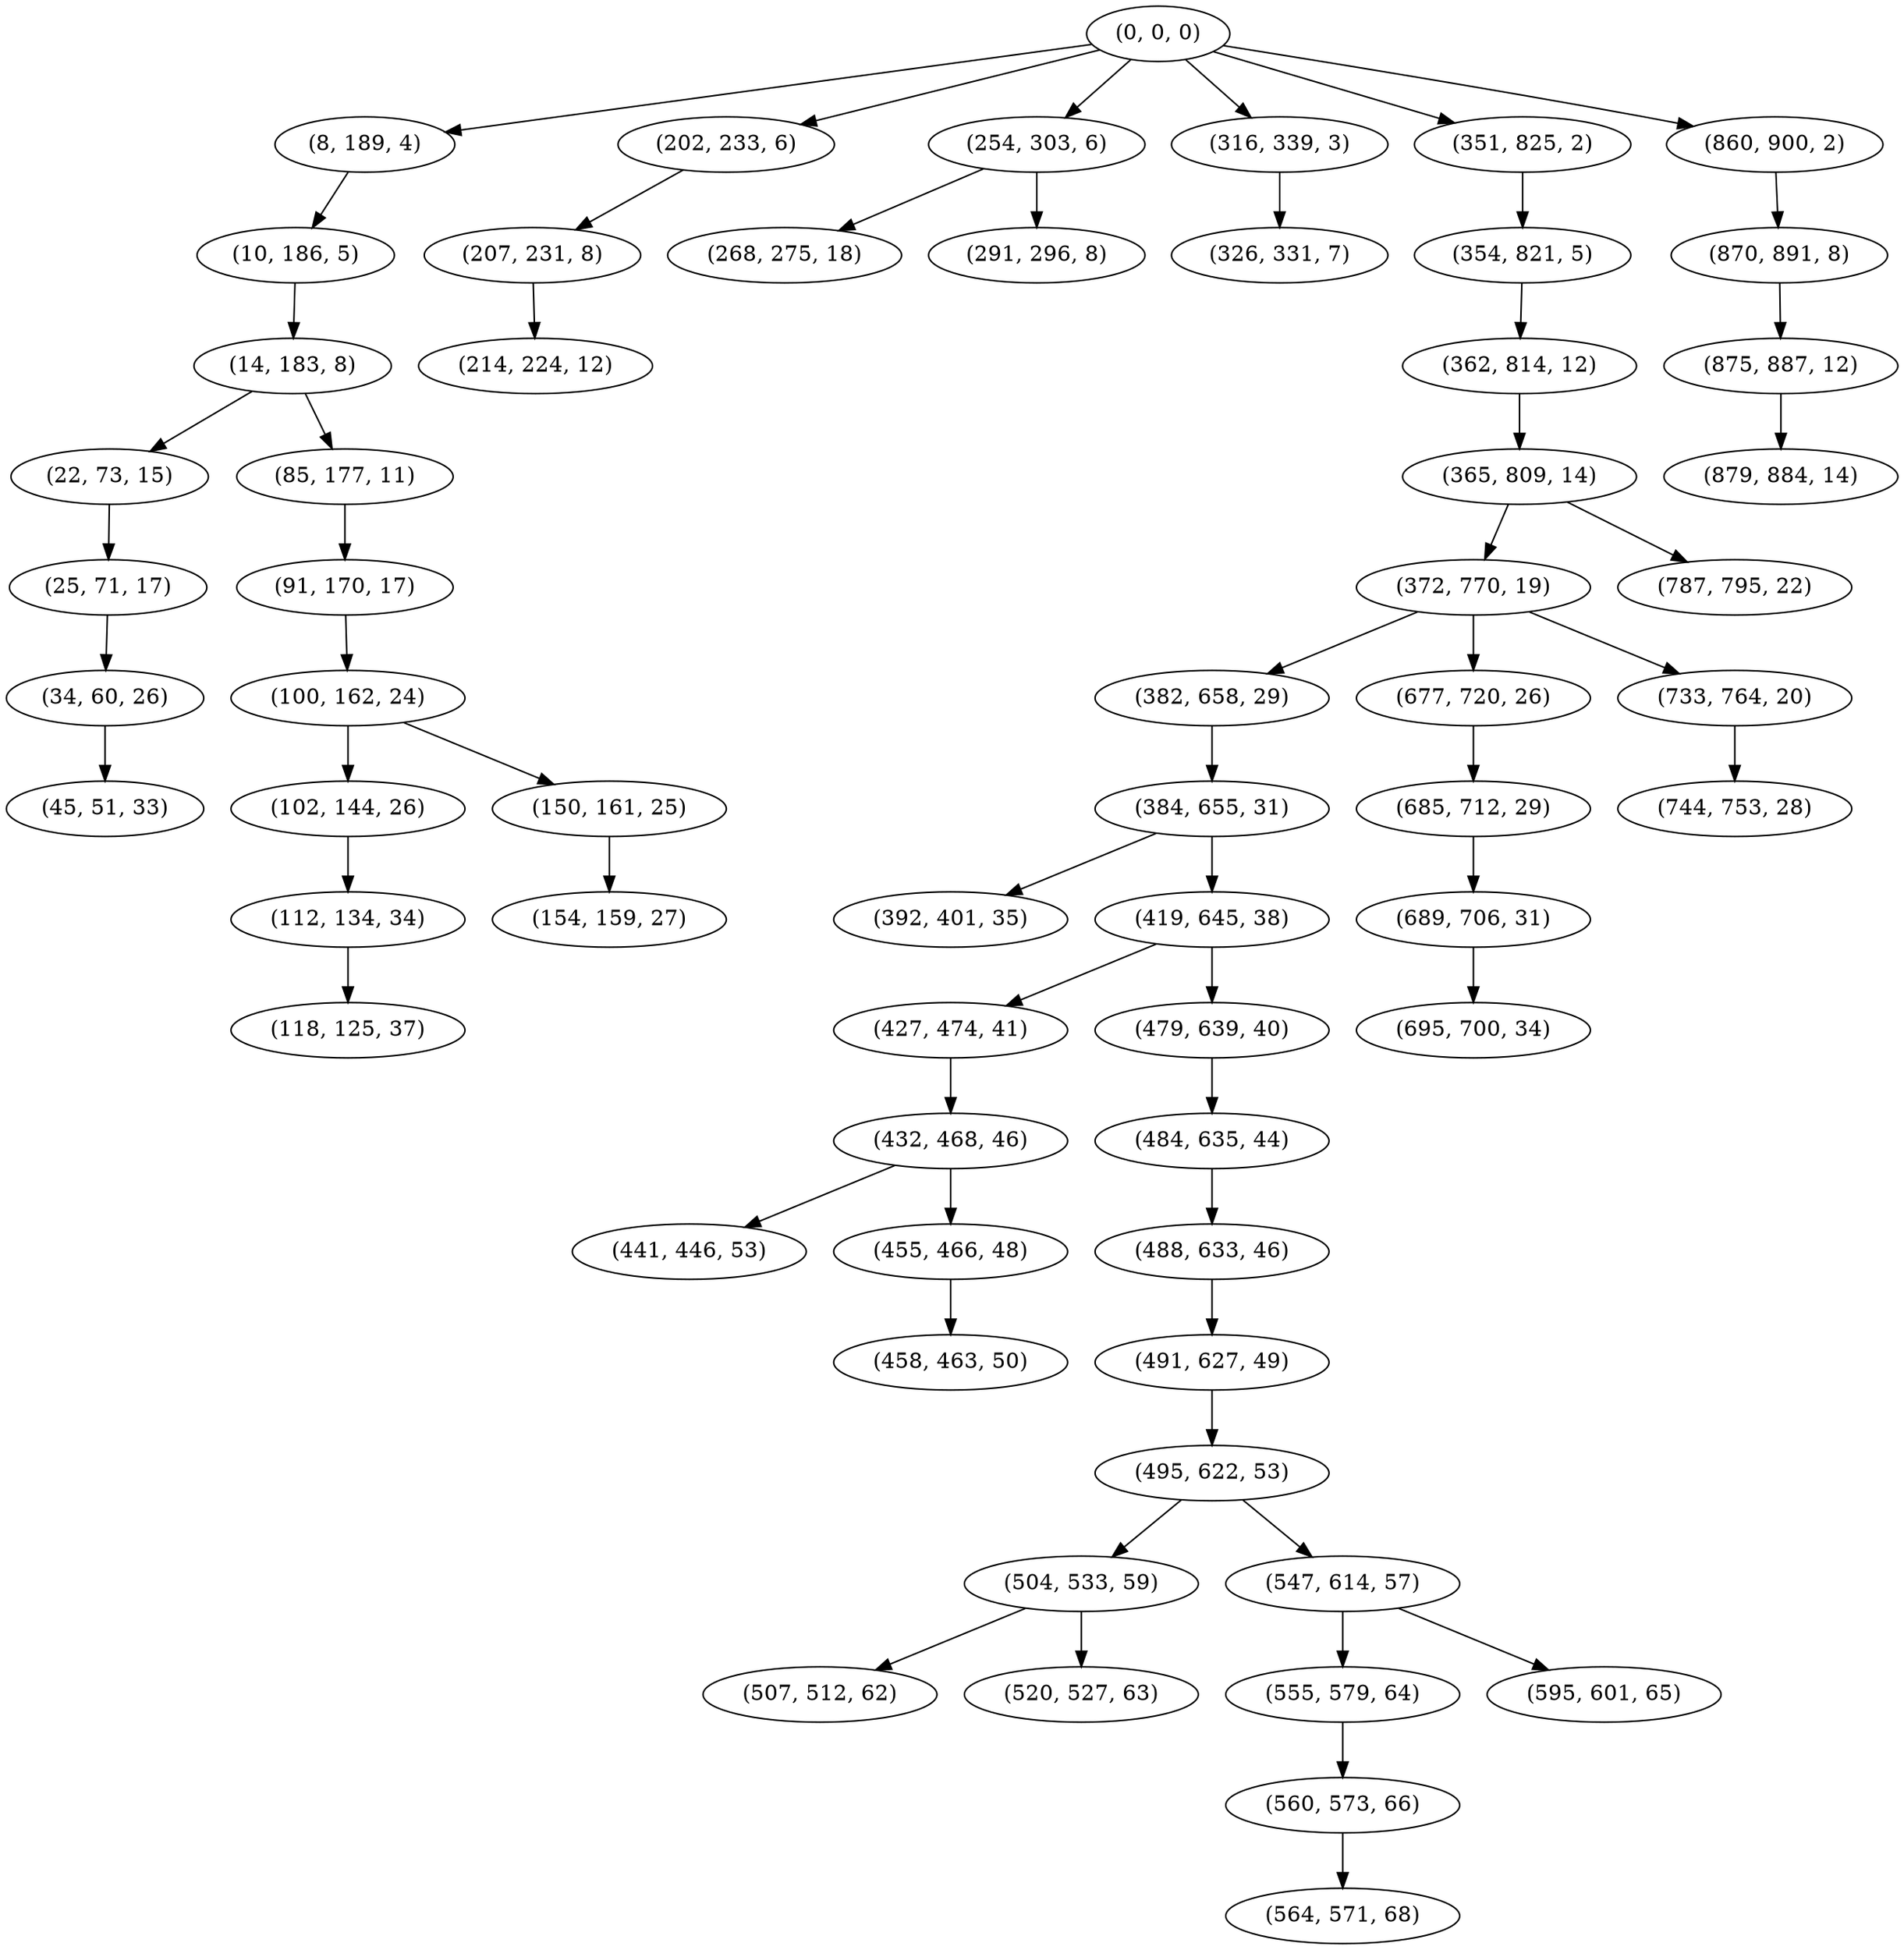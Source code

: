 digraph tree {
    "(0, 0, 0)";
    "(8, 189, 4)";
    "(10, 186, 5)";
    "(14, 183, 8)";
    "(22, 73, 15)";
    "(25, 71, 17)";
    "(34, 60, 26)";
    "(45, 51, 33)";
    "(85, 177, 11)";
    "(91, 170, 17)";
    "(100, 162, 24)";
    "(102, 144, 26)";
    "(112, 134, 34)";
    "(118, 125, 37)";
    "(150, 161, 25)";
    "(154, 159, 27)";
    "(202, 233, 6)";
    "(207, 231, 8)";
    "(214, 224, 12)";
    "(254, 303, 6)";
    "(268, 275, 18)";
    "(291, 296, 8)";
    "(316, 339, 3)";
    "(326, 331, 7)";
    "(351, 825, 2)";
    "(354, 821, 5)";
    "(362, 814, 12)";
    "(365, 809, 14)";
    "(372, 770, 19)";
    "(382, 658, 29)";
    "(384, 655, 31)";
    "(392, 401, 35)";
    "(419, 645, 38)";
    "(427, 474, 41)";
    "(432, 468, 46)";
    "(441, 446, 53)";
    "(455, 466, 48)";
    "(458, 463, 50)";
    "(479, 639, 40)";
    "(484, 635, 44)";
    "(488, 633, 46)";
    "(491, 627, 49)";
    "(495, 622, 53)";
    "(504, 533, 59)";
    "(507, 512, 62)";
    "(520, 527, 63)";
    "(547, 614, 57)";
    "(555, 579, 64)";
    "(560, 573, 66)";
    "(564, 571, 68)";
    "(595, 601, 65)";
    "(677, 720, 26)";
    "(685, 712, 29)";
    "(689, 706, 31)";
    "(695, 700, 34)";
    "(733, 764, 20)";
    "(744, 753, 28)";
    "(787, 795, 22)";
    "(860, 900, 2)";
    "(870, 891, 8)";
    "(875, 887, 12)";
    "(879, 884, 14)";
    "(0, 0, 0)" -> "(8, 189, 4)";
    "(0, 0, 0)" -> "(202, 233, 6)";
    "(0, 0, 0)" -> "(254, 303, 6)";
    "(0, 0, 0)" -> "(316, 339, 3)";
    "(0, 0, 0)" -> "(351, 825, 2)";
    "(0, 0, 0)" -> "(860, 900, 2)";
    "(8, 189, 4)" -> "(10, 186, 5)";
    "(10, 186, 5)" -> "(14, 183, 8)";
    "(14, 183, 8)" -> "(22, 73, 15)";
    "(14, 183, 8)" -> "(85, 177, 11)";
    "(22, 73, 15)" -> "(25, 71, 17)";
    "(25, 71, 17)" -> "(34, 60, 26)";
    "(34, 60, 26)" -> "(45, 51, 33)";
    "(85, 177, 11)" -> "(91, 170, 17)";
    "(91, 170, 17)" -> "(100, 162, 24)";
    "(100, 162, 24)" -> "(102, 144, 26)";
    "(100, 162, 24)" -> "(150, 161, 25)";
    "(102, 144, 26)" -> "(112, 134, 34)";
    "(112, 134, 34)" -> "(118, 125, 37)";
    "(150, 161, 25)" -> "(154, 159, 27)";
    "(202, 233, 6)" -> "(207, 231, 8)";
    "(207, 231, 8)" -> "(214, 224, 12)";
    "(254, 303, 6)" -> "(268, 275, 18)";
    "(254, 303, 6)" -> "(291, 296, 8)";
    "(316, 339, 3)" -> "(326, 331, 7)";
    "(351, 825, 2)" -> "(354, 821, 5)";
    "(354, 821, 5)" -> "(362, 814, 12)";
    "(362, 814, 12)" -> "(365, 809, 14)";
    "(365, 809, 14)" -> "(372, 770, 19)";
    "(365, 809, 14)" -> "(787, 795, 22)";
    "(372, 770, 19)" -> "(382, 658, 29)";
    "(372, 770, 19)" -> "(677, 720, 26)";
    "(372, 770, 19)" -> "(733, 764, 20)";
    "(382, 658, 29)" -> "(384, 655, 31)";
    "(384, 655, 31)" -> "(392, 401, 35)";
    "(384, 655, 31)" -> "(419, 645, 38)";
    "(419, 645, 38)" -> "(427, 474, 41)";
    "(419, 645, 38)" -> "(479, 639, 40)";
    "(427, 474, 41)" -> "(432, 468, 46)";
    "(432, 468, 46)" -> "(441, 446, 53)";
    "(432, 468, 46)" -> "(455, 466, 48)";
    "(455, 466, 48)" -> "(458, 463, 50)";
    "(479, 639, 40)" -> "(484, 635, 44)";
    "(484, 635, 44)" -> "(488, 633, 46)";
    "(488, 633, 46)" -> "(491, 627, 49)";
    "(491, 627, 49)" -> "(495, 622, 53)";
    "(495, 622, 53)" -> "(504, 533, 59)";
    "(495, 622, 53)" -> "(547, 614, 57)";
    "(504, 533, 59)" -> "(507, 512, 62)";
    "(504, 533, 59)" -> "(520, 527, 63)";
    "(547, 614, 57)" -> "(555, 579, 64)";
    "(547, 614, 57)" -> "(595, 601, 65)";
    "(555, 579, 64)" -> "(560, 573, 66)";
    "(560, 573, 66)" -> "(564, 571, 68)";
    "(677, 720, 26)" -> "(685, 712, 29)";
    "(685, 712, 29)" -> "(689, 706, 31)";
    "(689, 706, 31)" -> "(695, 700, 34)";
    "(733, 764, 20)" -> "(744, 753, 28)";
    "(860, 900, 2)" -> "(870, 891, 8)";
    "(870, 891, 8)" -> "(875, 887, 12)";
    "(875, 887, 12)" -> "(879, 884, 14)";
}
